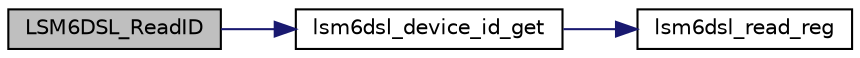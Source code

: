 digraph "LSM6DSL_ReadID"
{
 // LATEX_PDF_SIZE
  edge [fontname="Helvetica",fontsize="10",labelfontname="Helvetica",labelfontsize="10"];
  node [fontname="Helvetica",fontsize="10",shape=record];
  rankdir="LR";
  Node1 [label="LSM6DSL_ReadID",height=0.2,width=0.4,color="black", fillcolor="grey75", style="filled", fontcolor="black",tooltip="Read component ID."];
  Node1 -> Node2 [color="midnightblue",fontsize="10",style="solid",fontname="Helvetica"];
  Node2 [label="lsm6dsl_device_id_get",height=0.2,width=0.4,color="black", fillcolor="white", style="filled",URL="$group___l_s_m6_d_s_l__common.html#gae2895372e8ecedc223f653c8d8f2f5ef",tooltip="DeviceWhoamI.[get]."];
  Node2 -> Node3 [color="midnightblue",fontsize="10",style="solid",fontname="Helvetica"];
  Node3 [label="lsm6dsl_read_reg",height=0.2,width=0.4,color="black", fillcolor="white", style="filled",URL="$group___l_s_m6_d_s_l__interfaces__functions.html#ga7ad5e0d379d6cc9a6a2dff69c6df5a50",tooltip="Read generic device register."];
}
